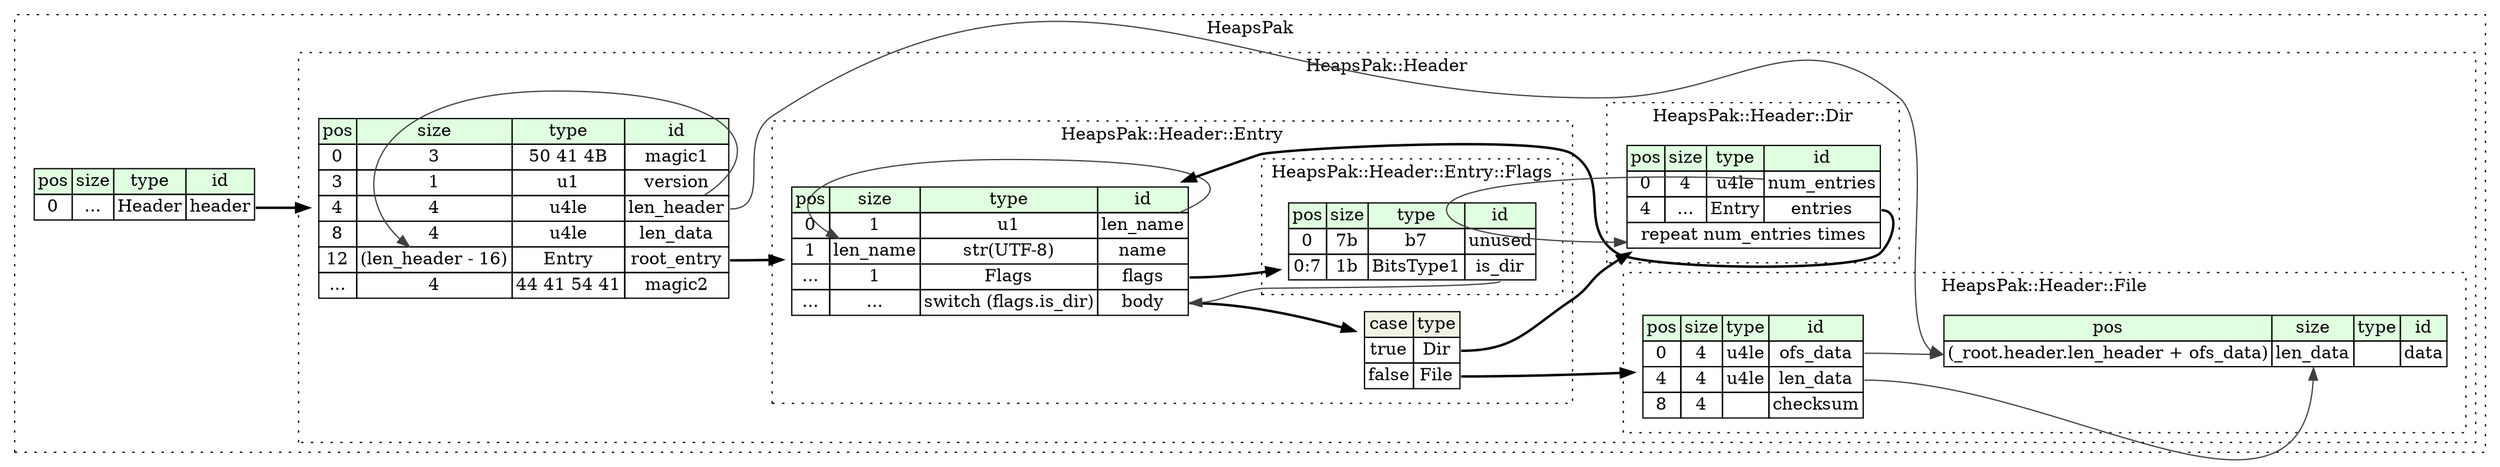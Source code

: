 digraph {
	rankdir=LR;
	node [shape=plaintext];
	subgraph cluster__heaps_pak {
		label="HeapsPak";
		graph[style=dotted];

		heaps_pak__seq [label=<<TABLE BORDER="0" CELLBORDER="1" CELLSPACING="0">
			<TR><TD BGCOLOR="#E0FFE0">pos</TD><TD BGCOLOR="#E0FFE0">size</TD><TD BGCOLOR="#E0FFE0">type</TD><TD BGCOLOR="#E0FFE0">id</TD></TR>
			<TR><TD PORT="header_pos">0</TD><TD PORT="header_size">...</TD><TD>Header</TD><TD PORT="header_type">header</TD></TR>
		</TABLE>>];
		subgraph cluster__header {
			label="HeapsPak::Header";
			graph[style=dotted];

			header__seq [label=<<TABLE BORDER="0" CELLBORDER="1" CELLSPACING="0">
				<TR><TD BGCOLOR="#E0FFE0">pos</TD><TD BGCOLOR="#E0FFE0">size</TD><TD BGCOLOR="#E0FFE0">type</TD><TD BGCOLOR="#E0FFE0">id</TD></TR>
				<TR><TD PORT="magic1_pos">0</TD><TD PORT="magic1_size">3</TD><TD>50 41 4B</TD><TD PORT="magic1_type">magic1</TD></TR>
				<TR><TD PORT="version_pos">3</TD><TD PORT="version_size">1</TD><TD>u1</TD><TD PORT="version_type">version</TD></TR>
				<TR><TD PORT="len_header_pos">4</TD><TD PORT="len_header_size">4</TD><TD>u4le</TD><TD PORT="len_header_type">len_header</TD></TR>
				<TR><TD PORT="len_data_pos">8</TD><TD PORT="len_data_size">4</TD><TD>u4le</TD><TD PORT="len_data_type">len_data</TD></TR>
				<TR><TD PORT="root_entry_pos">12</TD><TD PORT="root_entry_size">(len_header - 16)</TD><TD>Entry</TD><TD PORT="root_entry_type">root_entry</TD></TR>
				<TR><TD PORT="magic2_pos">...</TD><TD PORT="magic2_size">4</TD><TD>44 41 54 41</TD><TD PORT="magic2_type">magic2</TD></TR>
			</TABLE>>];
			subgraph cluster__entry {
				label="HeapsPak::Header::Entry";
				graph[style=dotted];

				entry__seq [label=<<TABLE BORDER="0" CELLBORDER="1" CELLSPACING="0">
					<TR><TD BGCOLOR="#E0FFE0">pos</TD><TD BGCOLOR="#E0FFE0">size</TD><TD BGCOLOR="#E0FFE0">type</TD><TD BGCOLOR="#E0FFE0">id</TD></TR>
					<TR><TD PORT="len_name_pos">0</TD><TD PORT="len_name_size">1</TD><TD>u1</TD><TD PORT="len_name_type">len_name</TD></TR>
					<TR><TD PORT="name_pos">1</TD><TD PORT="name_size">len_name</TD><TD>str(UTF-8)</TD><TD PORT="name_type">name</TD></TR>
					<TR><TD PORT="flags_pos">...</TD><TD PORT="flags_size">1</TD><TD>Flags</TD><TD PORT="flags_type">flags</TD></TR>
					<TR><TD PORT="body_pos">...</TD><TD PORT="body_size">...</TD><TD>switch (flags.is_dir)</TD><TD PORT="body_type">body</TD></TR>
				</TABLE>>];
entry__seq_body_switch [label=<<TABLE BORDER="0" CELLBORDER="1" CELLSPACING="0">
	<TR><TD BGCOLOR="#F0F2E4">case</TD><TD BGCOLOR="#F0F2E4">type</TD></TR>
	<TR><TD>true</TD><TD PORT="case0">Dir</TD></TR>
	<TR><TD>false</TD><TD PORT="case1">File</TD></TR>
</TABLE>>];
				subgraph cluster__flags {
					label="HeapsPak::Header::Entry::Flags";
					graph[style=dotted];

					flags__seq [label=<<TABLE BORDER="0" CELLBORDER="1" CELLSPACING="0">
						<TR><TD BGCOLOR="#E0FFE0">pos</TD><TD BGCOLOR="#E0FFE0">size</TD><TD BGCOLOR="#E0FFE0">type</TD><TD BGCOLOR="#E0FFE0">id</TD></TR>
						<TR><TD PORT="unused_pos">0</TD><TD PORT="unused_size">7b</TD><TD>b7</TD><TD PORT="unused_type">unused</TD></TR>
						<TR><TD PORT="is_dir_pos">0:7</TD><TD PORT="is_dir_size">1b</TD><TD>BitsType1</TD><TD PORT="is_dir_type">is_dir</TD></TR>
					</TABLE>>];
				}
			}
			subgraph cluster__file {
				label="HeapsPak::Header::File";
				graph[style=dotted];

				file__seq [label=<<TABLE BORDER="0" CELLBORDER="1" CELLSPACING="0">
					<TR><TD BGCOLOR="#E0FFE0">pos</TD><TD BGCOLOR="#E0FFE0">size</TD><TD BGCOLOR="#E0FFE0">type</TD><TD BGCOLOR="#E0FFE0">id</TD></TR>
					<TR><TD PORT="ofs_data_pos">0</TD><TD PORT="ofs_data_size">4</TD><TD>u4le</TD><TD PORT="ofs_data_type">ofs_data</TD></TR>
					<TR><TD PORT="len_data_pos">4</TD><TD PORT="len_data_size">4</TD><TD>u4le</TD><TD PORT="len_data_type">len_data</TD></TR>
					<TR><TD PORT="checksum_pos">8</TD><TD PORT="checksum_size">4</TD><TD></TD><TD PORT="checksum_type">checksum</TD></TR>
				</TABLE>>];
				file__inst__data [label=<<TABLE BORDER="0" CELLBORDER="1" CELLSPACING="0">
					<TR><TD BGCOLOR="#E0FFE0">pos</TD><TD BGCOLOR="#E0FFE0">size</TD><TD BGCOLOR="#E0FFE0">type</TD><TD BGCOLOR="#E0FFE0">id</TD></TR>
					<TR><TD PORT="data_pos">(_root.header.len_header + ofs_data)</TD><TD PORT="data_size">len_data</TD><TD></TD><TD PORT="data_type">data</TD></TR>
				</TABLE>>];
			}
			subgraph cluster__dir {
				label="HeapsPak::Header::Dir";
				graph[style=dotted];

				dir__seq [label=<<TABLE BORDER="0" CELLBORDER="1" CELLSPACING="0">
					<TR><TD BGCOLOR="#E0FFE0">pos</TD><TD BGCOLOR="#E0FFE0">size</TD><TD BGCOLOR="#E0FFE0">type</TD><TD BGCOLOR="#E0FFE0">id</TD></TR>
					<TR><TD PORT="num_entries_pos">0</TD><TD PORT="num_entries_size">4</TD><TD>u4le</TD><TD PORT="num_entries_type">num_entries</TD></TR>
					<TR><TD PORT="entries_pos">4</TD><TD PORT="entries_size">...</TD><TD>Entry</TD><TD PORT="entries_type">entries</TD></TR>
					<TR><TD COLSPAN="4" PORT="entries__repeat">repeat num_entries times</TD></TR>
				</TABLE>>];
			}
		}
	}
	heaps_pak__seq:header_type -> header__seq [style=bold];
	header__seq:len_header_type -> header__seq:root_entry_size [color="#404040"];
	header__seq:root_entry_type -> entry__seq [style=bold];
	entry__seq:len_name_type -> entry__seq:name_size [color="#404040"];
	entry__seq:flags_type -> flags__seq [style=bold];
	entry__seq:body_type -> entry__seq_body_switch [style=bold];
	entry__seq_body_switch:case0 -> dir__seq [style=bold];
	entry__seq_body_switch:case1 -> file__seq [style=bold];
	flags__seq:is_dir_type -> entry__seq:body_type [color="#404040"];
	header__seq:len_header_type -> file__inst__data:data_pos [color="#404040"];
	file__seq:ofs_data_type -> file__inst__data:data_pos [color="#404040"];
	file__seq:len_data_type -> file__inst__data:data_size [color="#404040"];
	dir__seq:entries_type -> entry__seq [style=bold];
	dir__seq:num_entries_type -> dir__seq:entries__repeat [color="#404040"];
}
